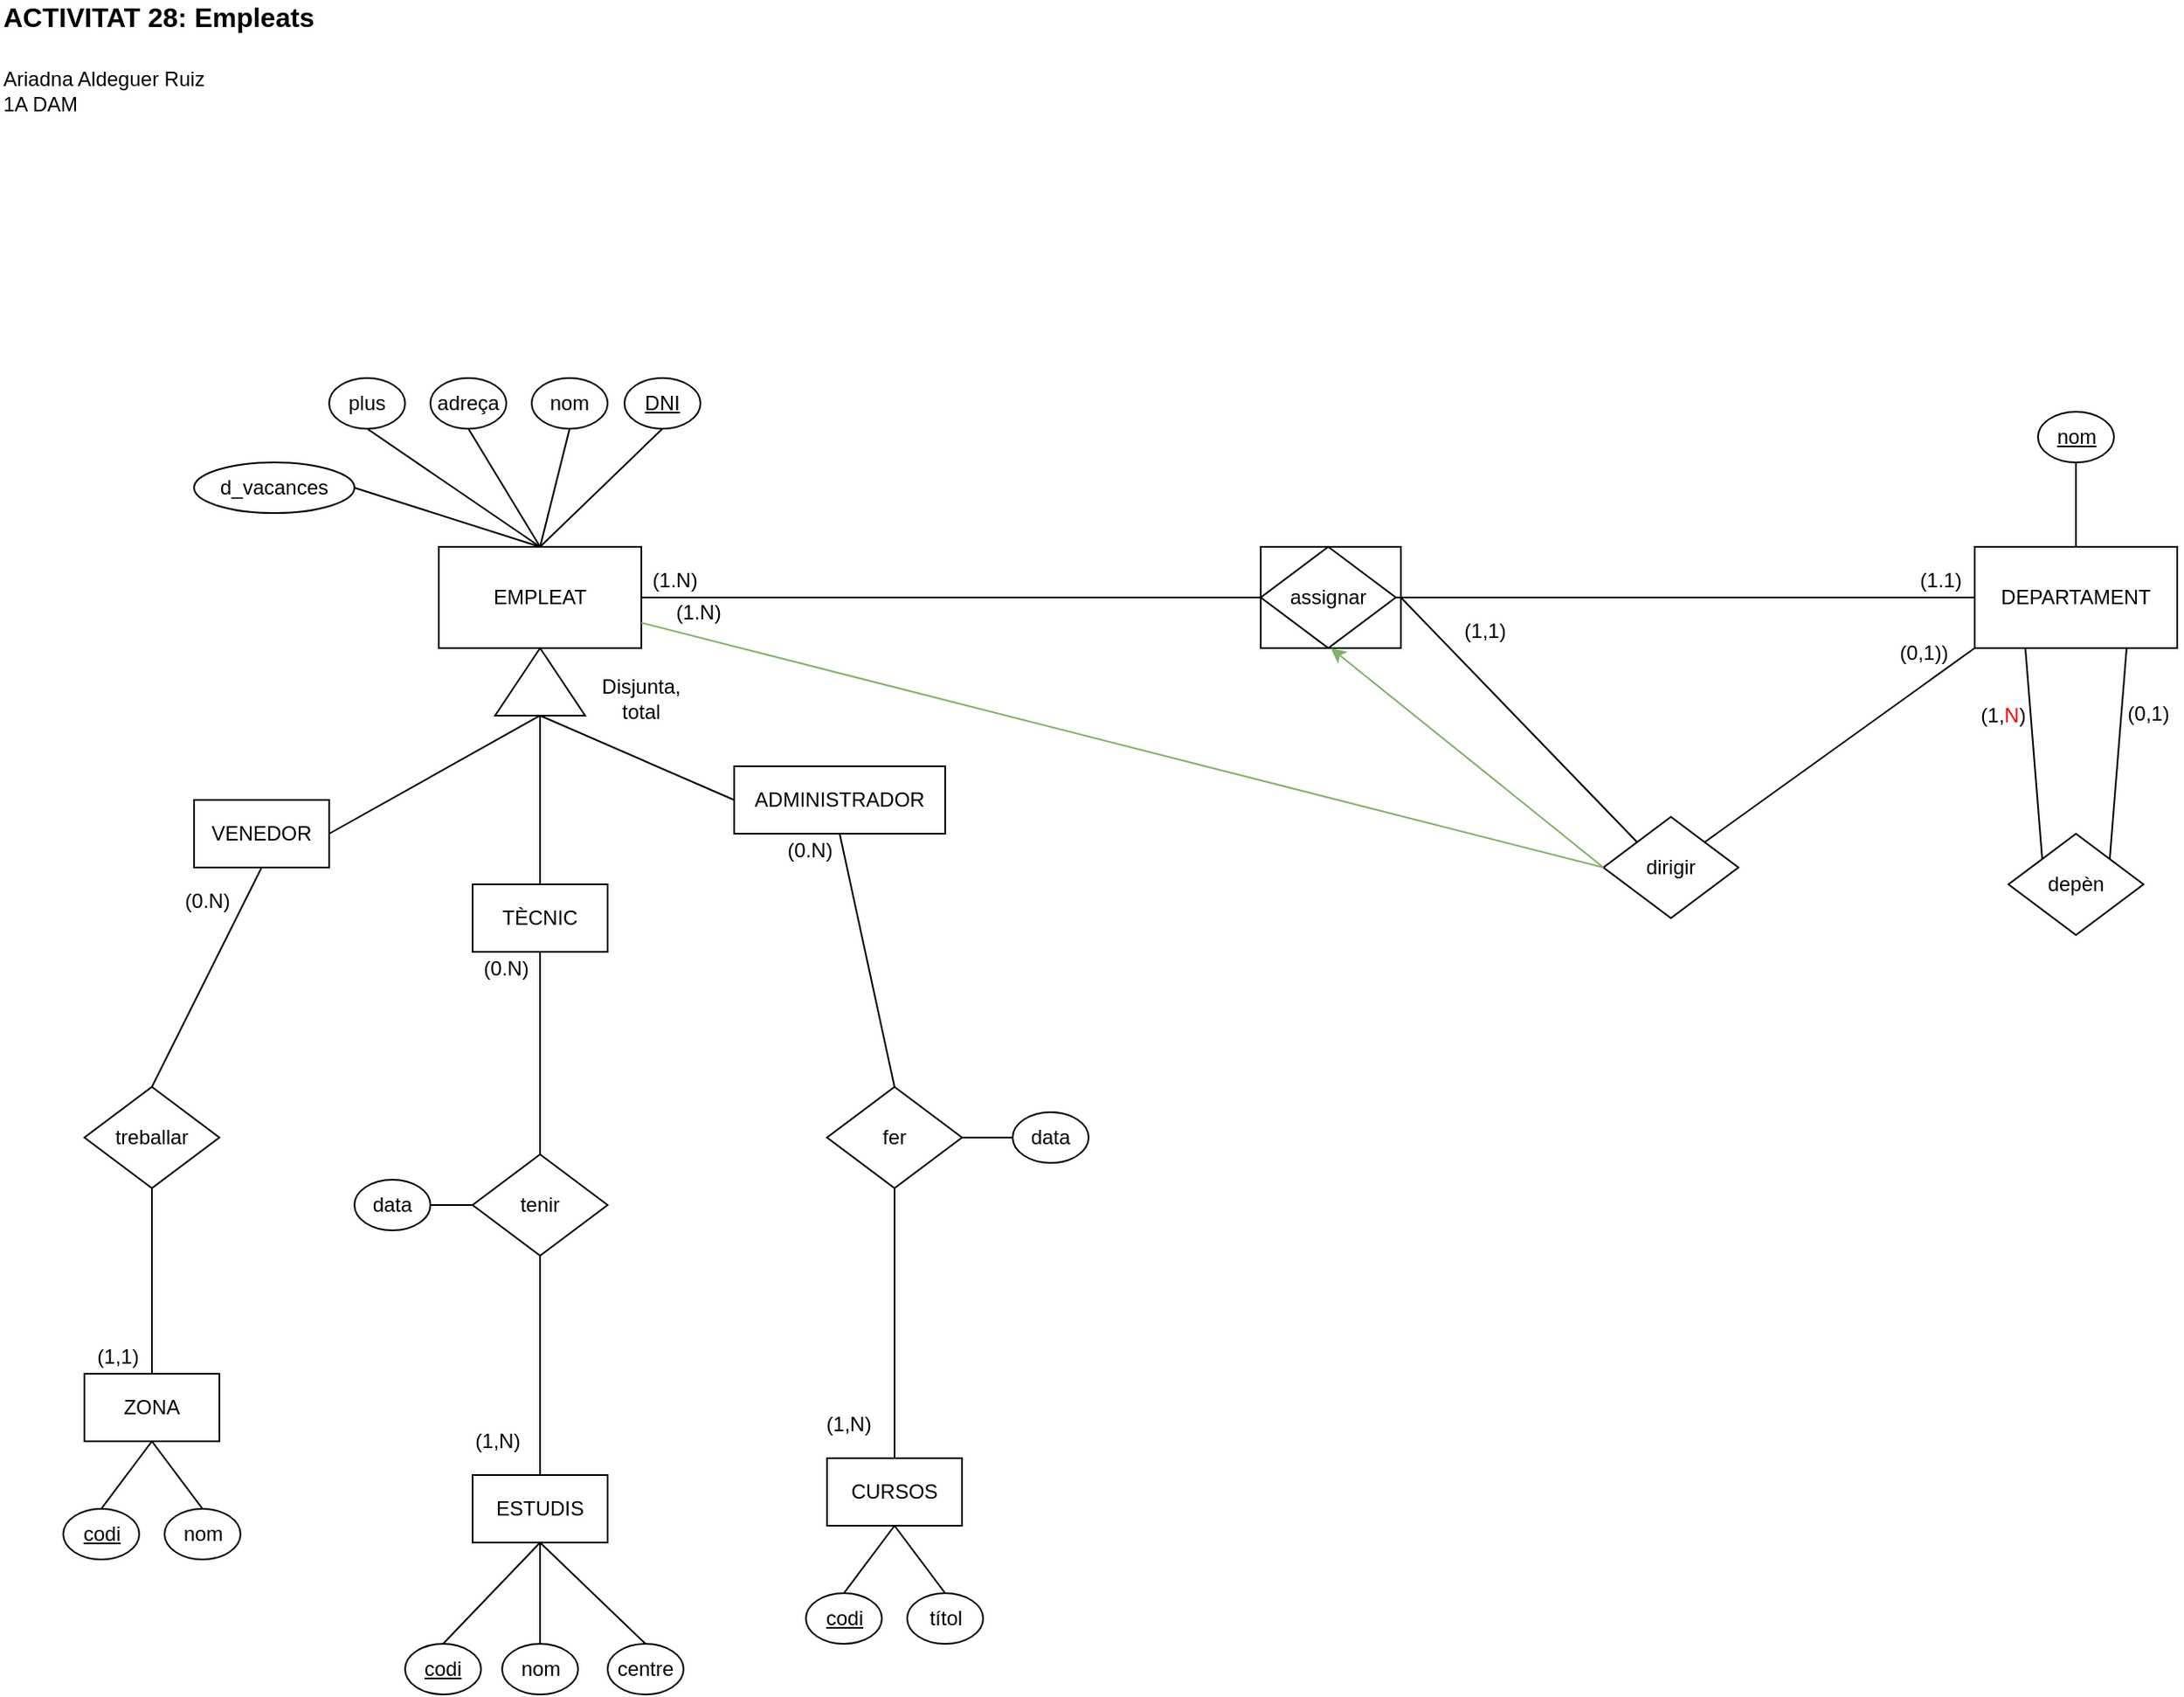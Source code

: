 <mxfile version="13.10.0" type="google"><diagram id="fYaQZLwbyALKsq9cCW3d" name="Page-1"><mxGraphModel dx="1633" dy="973" grid="1" gridSize="10" guides="1" tooltips="1" connect="1" arrows="1" fold="1" page="1" pageScale="1" pageWidth="1654" pageHeight="1169" math="0" shadow="0"><root><mxCell id="0"/><mxCell id="1" parent="0"/><mxCell id="t0ItFGnyciFH14b41qVW-1" value="EMPLEAT" style="rounded=0;whiteSpace=wrap;html=1;" parent="1" vertex="1"><mxGeometry x="300" y="340" width="120" height="60" as="geometry"/></mxCell><mxCell id="t0ItFGnyciFH14b41qVW-2" value="DEPARTAMENT" style="rounded=0;whiteSpace=wrap;html=1;" parent="1" vertex="1"><mxGeometry x="1210" y="340" width="120" height="60" as="geometry"/></mxCell><mxCell id="t0ItFGnyciFH14b41qVW-3" value="VENEDOR" style="rounded=0;whiteSpace=wrap;html=1;" parent="1" vertex="1"><mxGeometry x="155" y="490" width="80" height="40" as="geometry"/></mxCell><mxCell id="t0ItFGnyciFH14b41qVW-4" value="TÈCNIC" style="rounded=0;whiteSpace=wrap;html=1;" parent="1" vertex="1"><mxGeometry x="320" y="540" width="80" height="40" as="geometry"/></mxCell><mxCell id="t0ItFGnyciFH14b41qVW-6" value="ADMINISTRADOR" style="rounded=0;whiteSpace=wrap;html=1;" parent="1" vertex="1"><mxGeometry x="475" y="470" width="125" height="40" as="geometry"/></mxCell><mxCell id="t0ItFGnyciFH14b41qVW-7" value="ZONA" style="rounded=0;whiteSpace=wrap;html=1;" parent="1" vertex="1"><mxGeometry x="90" y="830" width="80" height="40" as="geometry"/></mxCell><mxCell id="t0ItFGnyciFH14b41qVW-8" value="ESTUDIS" style="rounded=0;whiteSpace=wrap;html=1;" parent="1" vertex="1"><mxGeometry x="320" y="890" width="80" height="40" as="geometry"/></mxCell><mxCell id="t0ItFGnyciFH14b41qVW-9" value="CURSOS" style="rounded=0;whiteSpace=wrap;html=1;" parent="1" vertex="1"><mxGeometry x="530" y="880" width="80" height="40" as="geometry"/></mxCell><mxCell id="t0ItFGnyciFH14b41qVW-10" value="" style="triangle;whiteSpace=wrap;html=1;rotation=-90;" parent="1" vertex="1"><mxGeometry x="340" y="393.33" width="40" height="53.33" as="geometry"/></mxCell><mxCell id="t0ItFGnyciFH14b41qVW-11" value="" style="endArrow=none;html=1;entryX=0;entryY=0.5;entryDx=0;entryDy=0;exitX=1;exitY=0.5;exitDx=0;exitDy=0;" parent="1" source="t0ItFGnyciFH14b41qVW-3" target="t0ItFGnyciFH14b41qVW-10" edge="1"><mxGeometry width="50" height="50" relative="1" as="geometry"><mxPoint x="470" y="570" as="sourcePoint"/><mxPoint x="520" y="520" as="targetPoint"/></mxGeometry></mxCell><mxCell id="t0ItFGnyciFH14b41qVW-12" value="" style="endArrow=none;html=1;entryX=0;entryY=0.5;entryDx=0;entryDy=0;exitX=0.5;exitY=0;exitDx=0;exitDy=0;" parent="1" source="t0ItFGnyciFH14b41qVW-4" target="t0ItFGnyciFH14b41qVW-10" edge="1"><mxGeometry width="50" height="50" relative="1" as="geometry"><mxPoint x="205" y="550" as="sourcePoint"/><mxPoint x="370" y="470" as="targetPoint"/></mxGeometry></mxCell><mxCell id="t0ItFGnyciFH14b41qVW-13" value="" style="endArrow=none;html=1;entryX=0;entryY=0.5;entryDx=0;entryDy=0;exitX=0;exitY=0.5;exitDx=0;exitDy=0;" parent="1" source="t0ItFGnyciFH14b41qVW-6" target="t0ItFGnyciFH14b41qVW-10" edge="1"><mxGeometry width="50" height="50" relative="1" as="geometry"><mxPoint x="520" y="530" as="sourcePoint"/><mxPoint x="370" y="470" as="targetPoint"/></mxGeometry></mxCell><mxCell id="t0ItFGnyciFH14b41qVW-15" value="Disjunta, total" style="text;html=1;strokeColor=none;fillColor=none;align=center;verticalAlign=middle;whiteSpace=wrap;rounded=0;" parent="1" vertex="1"><mxGeometry x="400" y="420" width="40" height="20" as="geometry"/></mxCell><mxCell id="t0ItFGnyciFH14b41qVW-18" value="plus" style="ellipse;whiteSpace=wrap;html=1;" parent="1" vertex="1"><mxGeometry x="235" y="240" width="45" height="30" as="geometry"/></mxCell><mxCell id="t0ItFGnyciFH14b41qVW-22" value="d_vacances" style="ellipse;whiteSpace=wrap;html=1;" parent="1" vertex="1"><mxGeometry x="155" y="290" width="95" height="30" as="geometry"/></mxCell><mxCell id="t0ItFGnyciFH14b41qVW-24" value="adreça" style="ellipse;whiteSpace=wrap;html=1;" parent="1" vertex="1"><mxGeometry x="295" y="240" width="45" height="30" as="geometry"/></mxCell><mxCell id="t0ItFGnyciFH14b41qVW-26" value="nom" style="ellipse;whiteSpace=wrap;html=1;" parent="1" vertex="1"><mxGeometry x="355" y="240" width="45" height="30" as="geometry"/></mxCell><mxCell id="t0ItFGnyciFH14b41qVW-27" value="&lt;u&gt;DNI&lt;/u&gt;" style="ellipse;whiteSpace=wrap;html=1;" parent="1" vertex="1"><mxGeometry x="410" y="240" width="45" height="30" as="geometry"/></mxCell><mxCell id="t0ItFGnyciFH14b41qVW-29" value="" style="endArrow=none;html=1;entryX=0.5;entryY=0;entryDx=0;entryDy=0;exitX=1;exitY=0.5;exitDx=0;exitDy=0;" parent="1" source="t0ItFGnyciFH14b41qVW-22" target="t0ItFGnyciFH14b41qVW-1" edge="1"><mxGeometry width="50" height="50" relative="1" as="geometry"><mxPoint x="485" y="500" as="sourcePoint"/><mxPoint x="370" y="449.995" as="targetPoint"/></mxGeometry></mxCell><mxCell id="t0ItFGnyciFH14b41qVW-30" value="" style="endArrow=none;html=1;exitX=0.5;exitY=1;exitDx=0;exitDy=0;" parent="1" source="t0ItFGnyciFH14b41qVW-18" edge="1"><mxGeometry width="50" height="50" relative="1" as="geometry"><mxPoint x="260" y="315" as="sourcePoint"/><mxPoint x="360" y="340" as="targetPoint"/></mxGeometry></mxCell><mxCell id="t0ItFGnyciFH14b41qVW-31" value="" style="endArrow=none;html=1;entryX=0.5;entryY=0;entryDx=0;entryDy=0;exitX=0.5;exitY=1;exitDx=0;exitDy=0;" parent="1" source="t0ItFGnyciFH14b41qVW-24" target="t0ItFGnyciFH14b41qVW-1" edge="1"><mxGeometry width="50" height="50" relative="1" as="geometry"><mxPoint x="270" y="325" as="sourcePoint"/><mxPoint x="380" y="360" as="targetPoint"/></mxGeometry></mxCell><mxCell id="t0ItFGnyciFH14b41qVW-32" value="" style="endArrow=none;html=1;entryX=0.5;entryY=0;entryDx=0;entryDy=0;exitX=0.5;exitY=1;exitDx=0;exitDy=0;" parent="1" source="t0ItFGnyciFH14b41qVW-26" target="t0ItFGnyciFH14b41qVW-1" edge="1"><mxGeometry width="50" height="50" relative="1" as="geometry"><mxPoint x="280" y="335" as="sourcePoint"/><mxPoint x="390" y="370" as="targetPoint"/></mxGeometry></mxCell><mxCell id="t0ItFGnyciFH14b41qVW-33" value="" style="endArrow=none;html=1;entryX=0.5;entryY=0;entryDx=0;entryDy=0;exitX=0.5;exitY=1;exitDx=0;exitDy=0;" parent="1" source="t0ItFGnyciFH14b41qVW-27" target="t0ItFGnyciFH14b41qVW-1" edge="1"><mxGeometry width="50" height="50" relative="1" as="geometry"><mxPoint x="290" y="345" as="sourcePoint"/><mxPoint x="400" y="380" as="targetPoint"/></mxGeometry></mxCell><mxCell id="t0ItFGnyciFH14b41qVW-34" value="treballar" style="rhombus;whiteSpace=wrap;html=1;" parent="1" vertex="1"><mxGeometry x="90" y="660" width="80" height="60" as="geometry"/></mxCell><mxCell id="t0ItFGnyciFH14b41qVW-35" value="tenir" style="rhombus;whiteSpace=wrap;html=1;" parent="1" vertex="1"><mxGeometry x="320" y="700" width="80" height="60" as="geometry"/></mxCell><mxCell id="t0ItFGnyciFH14b41qVW-36" value="fer" style="rhombus;whiteSpace=wrap;html=1;" parent="1" vertex="1"><mxGeometry x="530" y="660" width="80" height="60" as="geometry"/></mxCell><mxCell id="t0ItFGnyciFH14b41qVW-37" value="" style="endArrow=none;html=1;entryX=0.5;entryY=1;entryDx=0;entryDy=0;exitX=0.5;exitY=0;exitDx=0;exitDy=0;" parent="1" source="t0ItFGnyciFH14b41qVW-34" target="t0ItFGnyciFH14b41qVW-3" edge="1"><mxGeometry width="50" height="50" relative="1" as="geometry"><mxPoint x="245" y="520" as="sourcePoint"/><mxPoint x="370" y="449.995" as="targetPoint"/></mxGeometry></mxCell><mxCell id="t0ItFGnyciFH14b41qVW-38" value="" style="endArrow=none;html=1;entryX=0.5;entryY=0;entryDx=0;entryDy=0;exitX=0.5;exitY=1;exitDx=0;exitDy=0;" parent="1" source="t0ItFGnyciFH14b41qVW-34" target="t0ItFGnyciFH14b41qVW-7" edge="1"><mxGeometry width="50" height="50" relative="1" as="geometry"><mxPoint x="140" y="670" as="sourcePoint"/><mxPoint x="205" y="540" as="targetPoint"/></mxGeometry></mxCell><mxCell id="t0ItFGnyciFH14b41qVW-39" value="" style="endArrow=none;html=1;entryX=0.5;entryY=1;entryDx=0;entryDy=0;exitX=0.5;exitY=0;exitDx=0;exitDy=0;" parent="1" source="t0ItFGnyciFH14b41qVW-35" target="t0ItFGnyciFH14b41qVW-4" edge="1"><mxGeometry width="50" height="50" relative="1" as="geometry"><mxPoint x="150" y="680" as="sourcePoint"/><mxPoint x="215" y="550" as="targetPoint"/></mxGeometry></mxCell><mxCell id="t0ItFGnyciFH14b41qVW-40" value="" style="endArrow=none;html=1;entryX=0.5;entryY=1;entryDx=0;entryDy=0;exitX=0.5;exitY=0;exitDx=0;exitDy=0;" parent="1" source="t0ItFGnyciFH14b41qVW-8" target="t0ItFGnyciFH14b41qVW-35" edge="1"><mxGeometry width="50" height="50" relative="1" as="geometry"><mxPoint x="160" y="690" as="sourcePoint"/><mxPoint x="225" y="560" as="targetPoint"/></mxGeometry></mxCell><mxCell id="t0ItFGnyciFH14b41qVW-41" value="" style="endArrow=none;html=1;entryX=0.5;entryY=1;entryDx=0;entryDy=0;exitX=0.5;exitY=0;exitDx=0;exitDy=0;" parent="1" source="t0ItFGnyciFH14b41qVW-36" target="t0ItFGnyciFH14b41qVW-6" edge="1"><mxGeometry width="50" height="50" relative="1" as="geometry"><mxPoint x="170" y="700" as="sourcePoint"/><mxPoint x="235" y="570" as="targetPoint"/></mxGeometry></mxCell><mxCell id="t0ItFGnyciFH14b41qVW-42" value="" style="endArrow=none;html=1;entryX=0.5;entryY=1;entryDx=0;entryDy=0;exitX=0.5;exitY=0;exitDx=0;exitDy=0;" parent="1" source="t0ItFGnyciFH14b41qVW-9" target="t0ItFGnyciFH14b41qVW-36" edge="1"><mxGeometry width="50" height="50" relative="1" as="geometry"><mxPoint x="180" y="710" as="sourcePoint"/><mxPoint x="245" y="580" as="targetPoint"/></mxGeometry></mxCell><mxCell id="t0ItFGnyciFH14b41qVW-43" value="&lt;u&gt;codi&lt;/u&gt;" style="ellipse;whiteSpace=wrap;html=1;" parent="1" vertex="1"><mxGeometry x="77.5" y="910" width="45" height="30" as="geometry"/></mxCell><mxCell id="t0ItFGnyciFH14b41qVW-44" value="&lt;u&gt;codi&lt;/u&gt;" style="ellipse;whiteSpace=wrap;html=1;" parent="1" vertex="1"><mxGeometry x="280" y="990" width="45" height="30" as="geometry"/></mxCell><mxCell id="t0ItFGnyciFH14b41qVW-45" value="&lt;u&gt;codi&lt;/u&gt;" style="ellipse;whiteSpace=wrap;html=1;" parent="1" vertex="1"><mxGeometry x="517.5" y="960" width="45" height="30" as="geometry"/></mxCell><mxCell id="t0ItFGnyciFH14b41qVW-46" value="nom" style="ellipse;whiteSpace=wrap;html=1;" parent="1" vertex="1"><mxGeometry x="137.5" y="910" width="45" height="30" as="geometry"/></mxCell><mxCell id="t0ItFGnyciFH14b41qVW-47" value="nom" style="ellipse;whiteSpace=wrap;html=1;" parent="1" vertex="1"><mxGeometry x="337.5" y="990" width="45" height="30" as="geometry"/></mxCell><mxCell id="t0ItFGnyciFH14b41qVW-48" value="títol" style="ellipse;whiteSpace=wrap;html=1;" parent="1" vertex="1"><mxGeometry x="577.5" y="960" width="45" height="30" as="geometry"/></mxCell><mxCell id="t0ItFGnyciFH14b41qVW-49" value="centre" style="ellipse;whiteSpace=wrap;html=1;" parent="1" vertex="1"><mxGeometry x="400" y="990" width="45" height="30" as="geometry"/></mxCell><mxCell id="t0ItFGnyciFH14b41qVW-50" value="" style="endArrow=none;html=1;entryX=0.5;entryY=1;entryDx=0;entryDy=0;exitX=0.5;exitY=0;exitDx=0;exitDy=0;" parent="1" source="t0ItFGnyciFH14b41qVW-43" target="t0ItFGnyciFH14b41qVW-7" edge="1"><mxGeometry width="50" height="50" relative="1" as="geometry"><mxPoint x="140" y="730" as="sourcePoint"/><mxPoint x="140" y="840" as="targetPoint"/></mxGeometry></mxCell><mxCell id="t0ItFGnyciFH14b41qVW-51" value="" style="endArrow=none;html=1;entryX=0.5;entryY=1;entryDx=0;entryDy=0;exitX=0.5;exitY=0;exitDx=0;exitDy=0;" parent="1" source="t0ItFGnyciFH14b41qVW-46" target="t0ItFGnyciFH14b41qVW-7" edge="1"><mxGeometry width="50" height="50" relative="1" as="geometry"><mxPoint x="110" y="920" as="sourcePoint"/><mxPoint x="140" y="880" as="targetPoint"/></mxGeometry></mxCell><mxCell id="t0ItFGnyciFH14b41qVW-52" value="" style="endArrow=none;html=1;entryX=0.5;entryY=1;entryDx=0;entryDy=0;exitX=0.5;exitY=0;exitDx=0;exitDy=0;" parent="1" source="t0ItFGnyciFH14b41qVW-44" target="t0ItFGnyciFH14b41qVW-8" edge="1"><mxGeometry width="50" height="50" relative="1" as="geometry"><mxPoint x="120" y="930" as="sourcePoint"/><mxPoint x="150" y="890" as="targetPoint"/></mxGeometry></mxCell><mxCell id="t0ItFGnyciFH14b41qVW-53" value="" style="endArrow=none;html=1;exitX=0.5;exitY=0;exitDx=0;exitDy=0;" parent="1" source="t0ItFGnyciFH14b41qVW-47" edge="1"><mxGeometry width="50" height="50" relative="1" as="geometry"><mxPoint x="130" y="940" as="sourcePoint"/><mxPoint x="360" y="930" as="targetPoint"/></mxGeometry></mxCell><mxCell id="t0ItFGnyciFH14b41qVW-55" value="" style="endArrow=none;html=1;entryX=0.5;entryY=1;entryDx=0;entryDy=0;exitX=0.5;exitY=0;exitDx=0;exitDy=0;" parent="1" source="t0ItFGnyciFH14b41qVW-49" target="t0ItFGnyciFH14b41qVW-8" edge="1"><mxGeometry width="50" height="50" relative="1" as="geometry"><mxPoint x="140" y="950" as="sourcePoint"/><mxPoint x="170" y="910" as="targetPoint"/></mxGeometry></mxCell><mxCell id="t0ItFGnyciFH14b41qVW-56" value="" style="endArrow=none;html=1;entryX=0.5;entryY=1;entryDx=0;entryDy=0;exitX=0.5;exitY=0;exitDx=0;exitDy=0;" parent="1" edge="1"><mxGeometry width="50" height="50" relative="1" as="geometry"><mxPoint x="540" y="960" as="sourcePoint"/><mxPoint x="570" y="920" as="targetPoint"/></mxGeometry></mxCell><mxCell id="t0ItFGnyciFH14b41qVW-57" value="" style="endArrow=none;html=1;entryX=0.5;entryY=1;entryDx=0;entryDy=0;exitX=0.5;exitY=0;exitDx=0;exitDy=0;" parent="1" edge="1"><mxGeometry width="50" height="50" relative="1" as="geometry"><mxPoint x="600" y="960" as="sourcePoint"/><mxPoint x="570" y="920" as="targetPoint"/></mxGeometry></mxCell><mxCell id="t0ItFGnyciFH14b41qVW-58" value="data" style="ellipse;whiteSpace=wrap;html=1;" parent="1" vertex="1"><mxGeometry x="250" y="715" width="45" height="30" as="geometry"/></mxCell><mxCell id="t0ItFGnyciFH14b41qVW-59" value="data" style="ellipse;whiteSpace=wrap;html=1;" parent="1" vertex="1"><mxGeometry x="640" y="675" width="45" height="30" as="geometry"/></mxCell><mxCell id="t0ItFGnyciFH14b41qVW-60" value="" style="endArrow=none;html=1;exitX=1;exitY=0.5;exitDx=0;exitDy=0;entryX=0;entryY=0.5;entryDx=0;entryDy=0;" parent="1" source="t0ItFGnyciFH14b41qVW-58" target="t0ItFGnyciFH14b41qVW-35" edge="1"><mxGeometry width="50" height="50" relative="1" as="geometry"><mxPoint x="370" y="1000" as="sourcePoint"/><mxPoint x="370" y="940" as="targetPoint"/></mxGeometry></mxCell><mxCell id="t0ItFGnyciFH14b41qVW-61" value="" style="endArrow=none;html=1;exitX=1;exitY=0.5;exitDx=0;exitDy=0;entryX=0;entryY=0.5;entryDx=0;entryDy=0;" parent="1" source="t0ItFGnyciFH14b41qVW-36" target="t0ItFGnyciFH14b41qVW-59" edge="1"><mxGeometry width="50" height="50" relative="1" as="geometry"><mxPoint x="305" y="740" as="sourcePoint"/><mxPoint x="330" y="740" as="targetPoint"/></mxGeometry></mxCell><mxCell id="t0ItFGnyciFH14b41qVW-62" value="(1,N)" style="text;html=1;strokeColor=none;fillColor=none;align=center;verticalAlign=middle;whiteSpace=wrap;rounded=0;" parent="1" vertex="1"><mxGeometry x="315" y="860" width="40" height="20" as="geometry"/></mxCell><mxCell id="t0ItFGnyciFH14b41qVW-68" value="(1,N)" style="text;html=1;strokeColor=none;fillColor=none;align=center;verticalAlign=middle;whiteSpace=wrap;rounded=0;" parent="1" vertex="1"><mxGeometry x="522.5" y="850" width="40" height="20" as="geometry"/></mxCell><mxCell id="t0ItFGnyciFH14b41qVW-69" value="(1,1)" style="text;html=1;strokeColor=none;fillColor=none;align=center;verticalAlign=middle;whiteSpace=wrap;rounded=0;" parent="1" vertex="1"><mxGeometry x="90" y="810" width="40" height="20" as="geometry"/></mxCell><mxCell id="t0ItFGnyciFH14b41qVW-70" value="(0.N)" style="text;html=1;strokeColor=none;fillColor=none;align=center;verticalAlign=middle;whiteSpace=wrap;rounded=0;" parent="1" vertex="1"><mxGeometry x="142.5" y="540" width="40" height="20" as="geometry"/></mxCell><mxCell id="t0ItFGnyciFH14b41qVW-71" value="(0.N)" style="text;html=1;strokeColor=none;fillColor=none;align=center;verticalAlign=middle;whiteSpace=wrap;rounded=0;" parent="1" vertex="1"><mxGeometry x="320" y="580" width="40" height="20" as="geometry"/></mxCell><mxCell id="t0ItFGnyciFH14b41qVW-72" value="(0.N)" style="text;html=1;strokeColor=none;fillColor=none;align=center;verticalAlign=middle;whiteSpace=wrap;rounded=0;" parent="1" vertex="1"><mxGeometry x="500" y="510" width="40" height="20" as="geometry"/></mxCell><mxCell id="t0ItFGnyciFH14b41qVW-73" value="assignar" style="rhombus;whiteSpace=wrap;html=1;" parent="1" vertex="1"><mxGeometry x="787" y="340" width="80" height="60" as="geometry"/></mxCell><mxCell id="t0ItFGnyciFH14b41qVW-74" value="" style="endArrow=none;html=1;entryX=1;entryY=0.5;entryDx=0;entryDy=0;exitX=0;exitY=0.5;exitDx=0;exitDy=0;" parent="1" source="t0ItFGnyciFH14b41qVW-73" target="t0ItFGnyciFH14b41qVW-1" edge="1"><mxGeometry width="50" height="50" relative="1" as="geometry"><mxPoint x="580" y="670" as="sourcePoint"/><mxPoint x="547.5" y="520" as="targetPoint"/></mxGeometry></mxCell><mxCell id="t0ItFGnyciFH14b41qVW-75" value="" style="endArrow=none;html=1;entryX=1;entryY=0.5;entryDx=0;entryDy=0;exitX=0;exitY=0.5;exitDx=0;exitDy=0;" parent="1" source="t0ItFGnyciFH14b41qVW-2" target="t0ItFGnyciFH14b41qVW-73" edge="1"><mxGeometry width="50" height="50" relative="1" as="geometry"><mxPoint x="810" y="380" as="sourcePoint"/><mxPoint x="430" y="380" as="targetPoint"/></mxGeometry></mxCell><mxCell id="t0ItFGnyciFH14b41qVW-76" value="(1.N)" style="text;html=1;strokeColor=none;fillColor=none;align=center;verticalAlign=middle;whiteSpace=wrap;rounded=0;" parent="1" vertex="1"><mxGeometry x="420" y="350" width="40" height="20" as="geometry"/></mxCell><mxCell id="t0ItFGnyciFH14b41qVW-77" value="(1.1)" style="text;html=1;strokeColor=none;fillColor=none;align=center;verticalAlign=middle;whiteSpace=wrap;rounded=0;" parent="1" vertex="1"><mxGeometry x="1170" y="350" width="40" height="20" as="geometry"/></mxCell><mxCell id="t0ItFGnyciFH14b41qVW-78" value="depèn" style="rhombus;whiteSpace=wrap;html=1;" parent="1" vertex="1"><mxGeometry x="1230" y="510" width="80" height="60" as="geometry"/></mxCell><mxCell id="t0ItFGnyciFH14b41qVW-79" value="" style="endArrow=none;html=1;entryX=0.25;entryY=1;entryDx=0;entryDy=0;exitX=0;exitY=0;exitDx=0;exitDy=0;" parent="1" source="t0ItFGnyciFH14b41qVW-78" target="t0ItFGnyciFH14b41qVW-2" edge="1"><mxGeometry width="50" height="50" relative="1" as="geometry"><mxPoint x="580" y="670" as="sourcePoint"/><mxPoint x="547.5" y="520" as="targetPoint"/></mxGeometry></mxCell><mxCell id="t0ItFGnyciFH14b41qVW-81" value="" style="endArrow=none;html=1;entryX=0.75;entryY=1;entryDx=0;entryDy=0;exitX=1;exitY=0;exitDx=0;exitDy=0;" parent="1" source="t0ItFGnyciFH14b41qVW-78" target="t0ItFGnyciFH14b41qVW-2" edge="1"><mxGeometry width="50" height="50" relative="1" as="geometry"><mxPoint x="1260" y="535" as="sourcePoint"/><mxPoint x="1250" y="410" as="targetPoint"/></mxGeometry></mxCell><mxCell id="t0ItFGnyciFH14b41qVW-82" value="(1,&lt;font color=&quot;#ff0808&quot;&gt;N&lt;/font&gt;)" style="text;html=1;strokeColor=none;fillColor=none;align=center;verticalAlign=middle;whiteSpace=wrap;rounded=0;" parent="1" vertex="1"><mxGeometry x="1207" y="430" width="40" height="20" as="geometry"/></mxCell><mxCell id="t0ItFGnyciFH14b41qVW-83" value="(0,1)" style="text;html=1;strokeColor=none;fillColor=none;align=center;verticalAlign=middle;whiteSpace=wrap;rounded=0;" parent="1" vertex="1"><mxGeometry x="1293" y="428.66" width="40" height="20" as="geometry"/></mxCell><mxCell id="t0ItFGnyciFH14b41qVW-84" value="&lt;u&gt;nom&lt;/u&gt;" style="ellipse;whiteSpace=wrap;html=1;" parent="1" vertex="1"><mxGeometry x="1247.5" y="260" width="45" height="30" as="geometry"/></mxCell><mxCell id="t0ItFGnyciFH14b41qVW-85" value="" style="endArrow=none;html=1;entryX=0.5;entryY=1;entryDx=0;entryDy=0;exitX=0.5;exitY=0;exitDx=0;exitDy=0;" parent="1" source="t0ItFGnyciFH14b41qVW-2" target="t0ItFGnyciFH14b41qVW-84" edge="1"><mxGeometry width="50" height="50" relative="1" as="geometry"><mxPoint x="1300.0" y="535.0" as="sourcePoint"/><mxPoint x="1310.0" y="410" as="targetPoint"/></mxGeometry></mxCell><mxCell id="t0ItFGnyciFH14b41qVW-86" value="" style="rounded=0;whiteSpace=wrap;html=1;fillColor=none;" parent="1" vertex="1"><mxGeometry x="787" y="340" width="83" height="60" as="geometry"/></mxCell><mxCell id="t0ItFGnyciFH14b41qVW-87" value="dirigir" style="rhombus;whiteSpace=wrap;html=1;" parent="1" vertex="1"><mxGeometry x="990" y="500" width="80" height="60" as="geometry"/></mxCell><mxCell id="t0ItFGnyciFH14b41qVW-88" value="" style="endArrow=none;html=1;entryX=1;entryY=0.5;entryDx=0;entryDy=0;exitX=0;exitY=0;exitDx=0;exitDy=0;" parent="1" source="t0ItFGnyciFH14b41qVW-87" target="t0ItFGnyciFH14b41qVW-86" edge="1"><mxGeometry width="50" height="50" relative="1" as="geometry"><mxPoint x="580" y="670" as="sourcePoint"/><mxPoint x="547.5" y="520" as="targetPoint"/></mxGeometry></mxCell><mxCell id="t0ItFGnyciFH14b41qVW-89" value="" style="endArrow=none;html=1;entryX=0;entryY=1;entryDx=0;entryDy=0;exitX=1;exitY=0;exitDx=0;exitDy=0;" parent="1" source="t0ItFGnyciFH14b41qVW-87" target="t0ItFGnyciFH14b41qVW-2" edge="1"><mxGeometry width="50" height="50" relative="1" as="geometry"><mxPoint x="1020" y="525.0" as="sourcePoint"/><mxPoint x="838.5" y="410" as="targetPoint"/></mxGeometry></mxCell><mxCell id="t0ItFGnyciFH14b41qVW-90" value="(1,1)" style="text;html=1;strokeColor=none;fillColor=none;align=center;verticalAlign=middle;whiteSpace=wrap;rounded=0;" parent="1" vertex="1"><mxGeometry x="900" y="380" width="40" height="20" as="geometry"/></mxCell><mxCell id="t0ItFGnyciFH14b41qVW-91" value="(0,1))" style="text;html=1;strokeColor=none;fillColor=none;align=center;verticalAlign=middle;whiteSpace=wrap;rounded=0;" parent="1" vertex="1"><mxGeometry x="1160" y="393.33" width="40" height="20" as="geometry"/></mxCell><mxCell id="5_dQGszqRctlGZHKa4g_-1" value="&lt;b style=&quot;font-size: 16px&quot;&gt;ACTIVITAT 28: Empleats&lt;br&gt;&lt;br&gt;&lt;br&gt;&lt;/b&gt;" style="text;html=1;strokeColor=none;fillColor=none;align=left;verticalAlign=middle;whiteSpace=wrap;rounded=0;fontSize=16;" vertex="1" parent="1"><mxGeometry x="40" y="40" width="300" height="10" as="geometry"/></mxCell><mxCell id="5_dQGszqRctlGZHKa4g_-2" value="Ariadna Aldeguer Ruiz" style="text;html=1;strokeColor=none;fillColor=none;align=left;verticalAlign=middle;whiteSpace=wrap;rounded=0;" vertex="1" parent="1"><mxGeometry x="40" y="57.91" width="200" height="10" as="geometry"/></mxCell><mxCell id="5_dQGszqRctlGZHKa4g_-3" value="1A DAM" style="text;html=1;strokeColor=none;fillColor=none;align=left;verticalAlign=middle;whiteSpace=wrap;rounded=0;" vertex="1" parent="1"><mxGeometry x="40" y="67.91" width="70" height="20" as="geometry"/></mxCell><mxCell id="5_dQGszqRctlGZHKa4g_-4" value="" style="endArrow=none;html=1;entryX=1;entryY=0.75;entryDx=0;entryDy=0;exitX=0;exitY=0.5;exitDx=0;exitDy=0;fillColor=#d5e8d4;strokeColor=#82b366;" edge="1" parent="1" source="t0ItFGnyciFH14b41qVW-87" target="t0ItFGnyciFH14b41qVW-1"><mxGeometry width="50" height="50" relative="1" as="geometry"><mxPoint x="1020" y="525" as="sourcePoint"/><mxPoint x="838.5" y="410" as="targetPoint"/></mxGeometry></mxCell><mxCell id="5_dQGszqRctlGZHKa4g_-5" value="" style="endArrow=classic;html=1;entryX=0.5;entryY=1;entryDx=0;entryDy=0;exitX=0;exitY=0.5;exitDx=0;exitDy=0;fillColor=#d5e8d4;strokeColor=#82b366;" edge="1" parent="1" source="t0ItFGnyciFH14b41qVW-87" target="t0ItFGnyciFH14b41qVW-86"><mxGeometry width="50" height="50" relative="1" as="geometry"><mxPoint x="840" y="470" as="sourcePoint"/><mxPoint x="890" y="420" as="targetPoint"/></mxGeometry></mxCell><mxCell id="5_dQGszqRctlGZHKa4g_-8" value="(1.N)" style="text;html=1;strokeColor=none;fillColor=none;align=center;verticalAlign=middle;whiteSpace=wrap;rounded=0;" vertex="1" parent="1"><mxGeometry x="434" y="369" width="40" height="20" as="geometry"/></mxCell></root></mxGraphModel></diagram></mxfile>